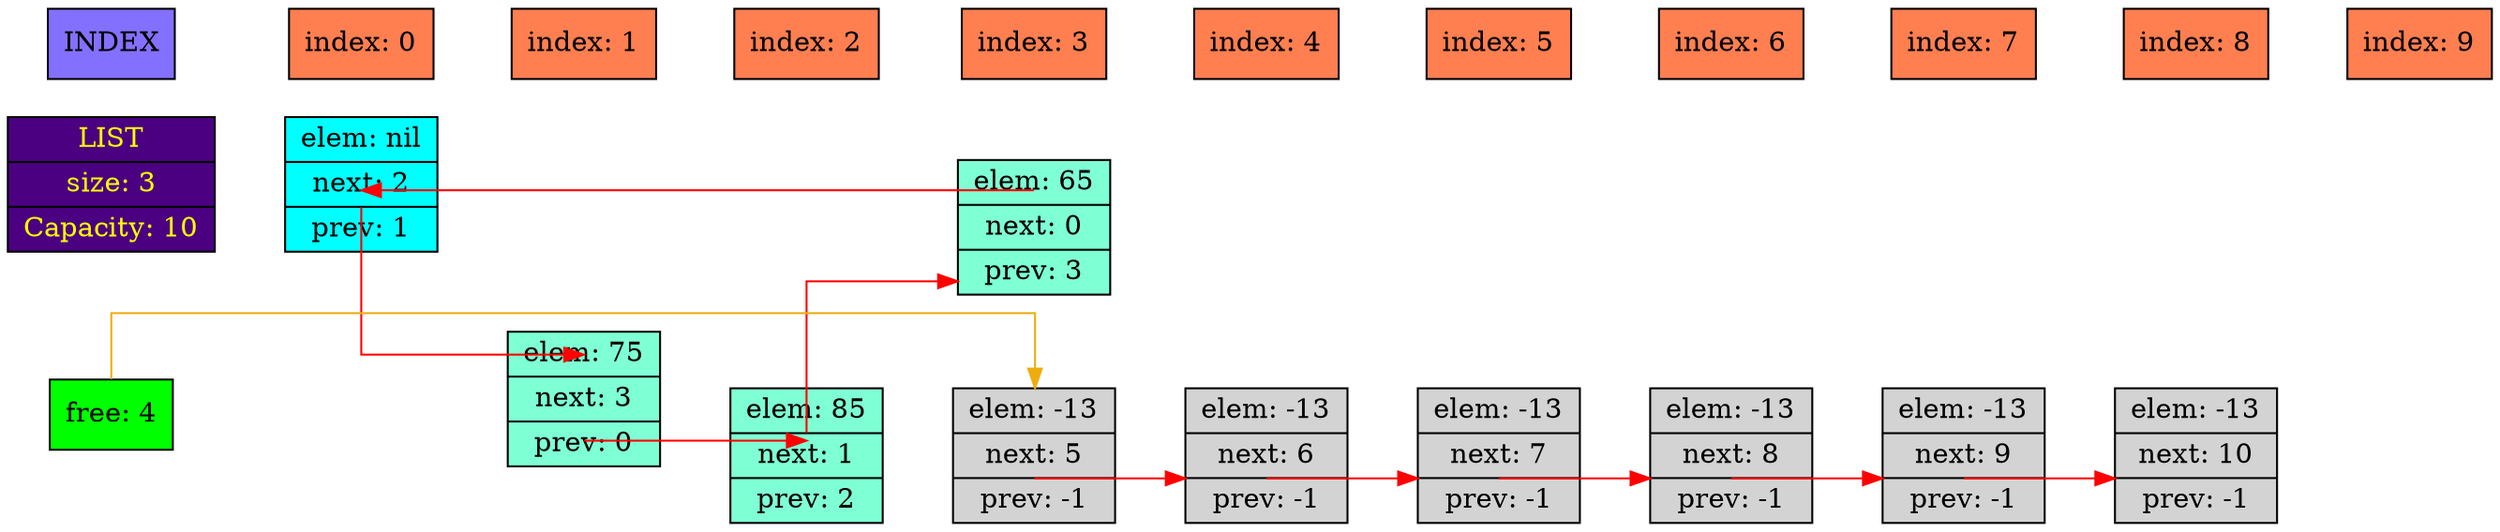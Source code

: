 digraph {
graph [dpi = 100]rankdir = LR;
splines = "ortho";
node [ shape=record ];
LIST [label = "LIST|size: 3|Capacity: 10", style = "filled", fillcolor = "indigo", fontcolor = "yellow"];
LIST -> struct0 [style="invis" weight = 1000];
index0[label = "index: 0", style = "filled" fillcolor = "coral"];
index1[label = "index: 1", style = "filled" fillcolor = "coral"];
index0 -> index1 [style = "invis" weight = 200];
index2[label = "index: 2", style = "filled" fillcolor = "coral"];
index1 -> index2 [style = "invis" weight = 200];
index3[label = "index: 3", style = "filled" fillcolor = "coral"];
index2 -> index3 [style = "invis" weight = 200];
index4[label = "index: 4", style = "filled" fillcolor = "coral"];
index3 -> index4 [style = "invis" weight = 200];
index5[label = "index: 5", style = "filled" fillcolor = "coral"];
index4 -> index5 [style = "invis" weight = 200];
index6[label = "index: 6", style = "filled" fillcolor = "coral"];
index5 -> index6 [style = "invis" weight = 200];
index7[label = "index: 7", style = "filled" fillcolor = "coral"];
index6 -> index7 [style = "invis" weight = 200];
index8[label = "index: 8", style = "filled" fillcolor = "coral"];
index7 -> index8 [style = "invis" weight = 200];
index9[label = "index: 9", style = "filled" fillcolor = "coral"];
index8 -> index9 [style = "invis" weight = 200];
INDEX [style = "filled", fillcolor = "lightslateblue"]
INDEX -> index0[style = "invis" weight = 900]
struct0 [
label = "<data>elem: nil|<next>next: 2|<prev>prev: 1", style = "filled", fillcolor = "cyan" 
];
struct0:<next> -> struct2:<prev> [weight = 0] [ color=red  ]
struct1 [
label = "<data>elem: 65|<next>next: 0|<prev>prev: 3", style = "filled", color = "black", fillcolor = "aquamarine" 
];
struct0 -> struct1 [dir=none weight=900 style="invis"];
struct1:<next> -> struct0:<prev> [weight = 0] [ color=red  ]
struct2 [
label = "<data>elem: 75|<next>next: 3|<prev>prev: 0", style = "filled", color = "black", fillcolor = "aquamarine" 
];
struct1 -> struct2 [dir=none weight=900 style="invis"];
struct2:<next> -> struct3:<prev> [weight = 0] [ color=red  ]
struct3 [
label = "<data>elem: 85|<next>next: 1|<prev>prev: 2", style = "filled", color = "black", fillcolor = "aquamarine" 
];
struct2 -> struct3 [dir=none weight=900 style="invis"];
struct3:<next> -> struct1:<prev> [weight = 0] [ color=red  ]
struct4 [
label = "<data>elem: -13|<next>next: 5|<prev>prev: -1", style = "filled", color = "black", fillcolor = "lightgrey" 
];
struct3 -> struct4 [dir=none weight=900 style="invis"];
struct4:<next> -> struct5:<prev> [weight = 0] [ color=red  ]
struct5 [
label = "<data>elem: -13|<next>next: 6|<prev>prev: -1", style = "filled", color = "black", fillcolor = "lightgrey" 
];
struct4 -> struct5 [dir=none weight=900 style="invis"];
struct5:<next> -> struct6:<prev> [weight = 0] [ color=red  ]
struct6 [
label = "<data>elem: -13|<next>next: 7|<prev>prev: -1", style = "filled", color = "black", fillcolor = "lightgrey" 
];
struct5 -> struct6 [dir=none weight=900 style="invis"];
struct6:<next> -> struct7:<prev> [weight = 0] [ color=red  ]
struct7 [
label = "<data>elem: -13|<next>next: 8|<prev>prev: -1", style = "filled", color = "black", fillcolor = "lightgrey" 
];
struct6 -> struct7 [dir=none weight=900 style="invis"];
struct7:<next> -> struct8:<prev> [weight = 0] [ color=red  ]
struct8 [
label = "<data>elem: -13|<next>next: 9|<prev>prev: -1", style = "filled", color = "black", fillcolor = "lightgrey" 
];
struct7 -> struct8 [dir=none weight=900 style="invis"];
struct8:<next> -> struct9:<prev> [weight = 0] [ color=red  ]
struct9 [
label = "<data>elem: -13|<next>next: 10|<prev>prev: -1", style = "filled", color = "black", fillcolor = "lightgrey" 
];
struct8 -> struct9 [dir=none weight=900 style="invis"];
structFree [
label = "free: 4", style = "filled", fillcolor = "green"]
structFree -> struct4:<data> [weight = 0] [color = darkgoldenrod2]
}